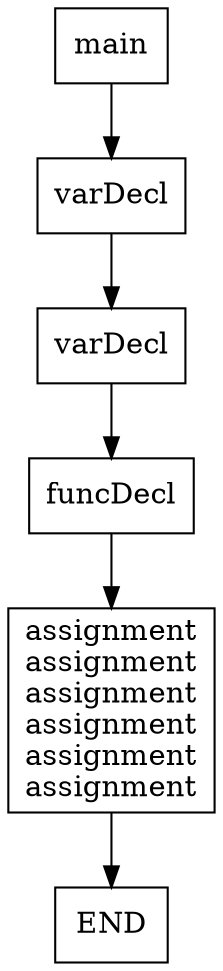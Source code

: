 digraph test004 {
node [shape=box]
83[label="main"]
83 -> 84
84[label="varDecl"]
84 -> 86
86[label="varDecl"]
86 -> 88
88[label="funcDecl"]
88 -> 109
109[label="assignment
assignment
assignment
assignment
assignment
assignment"]
109 -> 115
115[label="END"]
}
